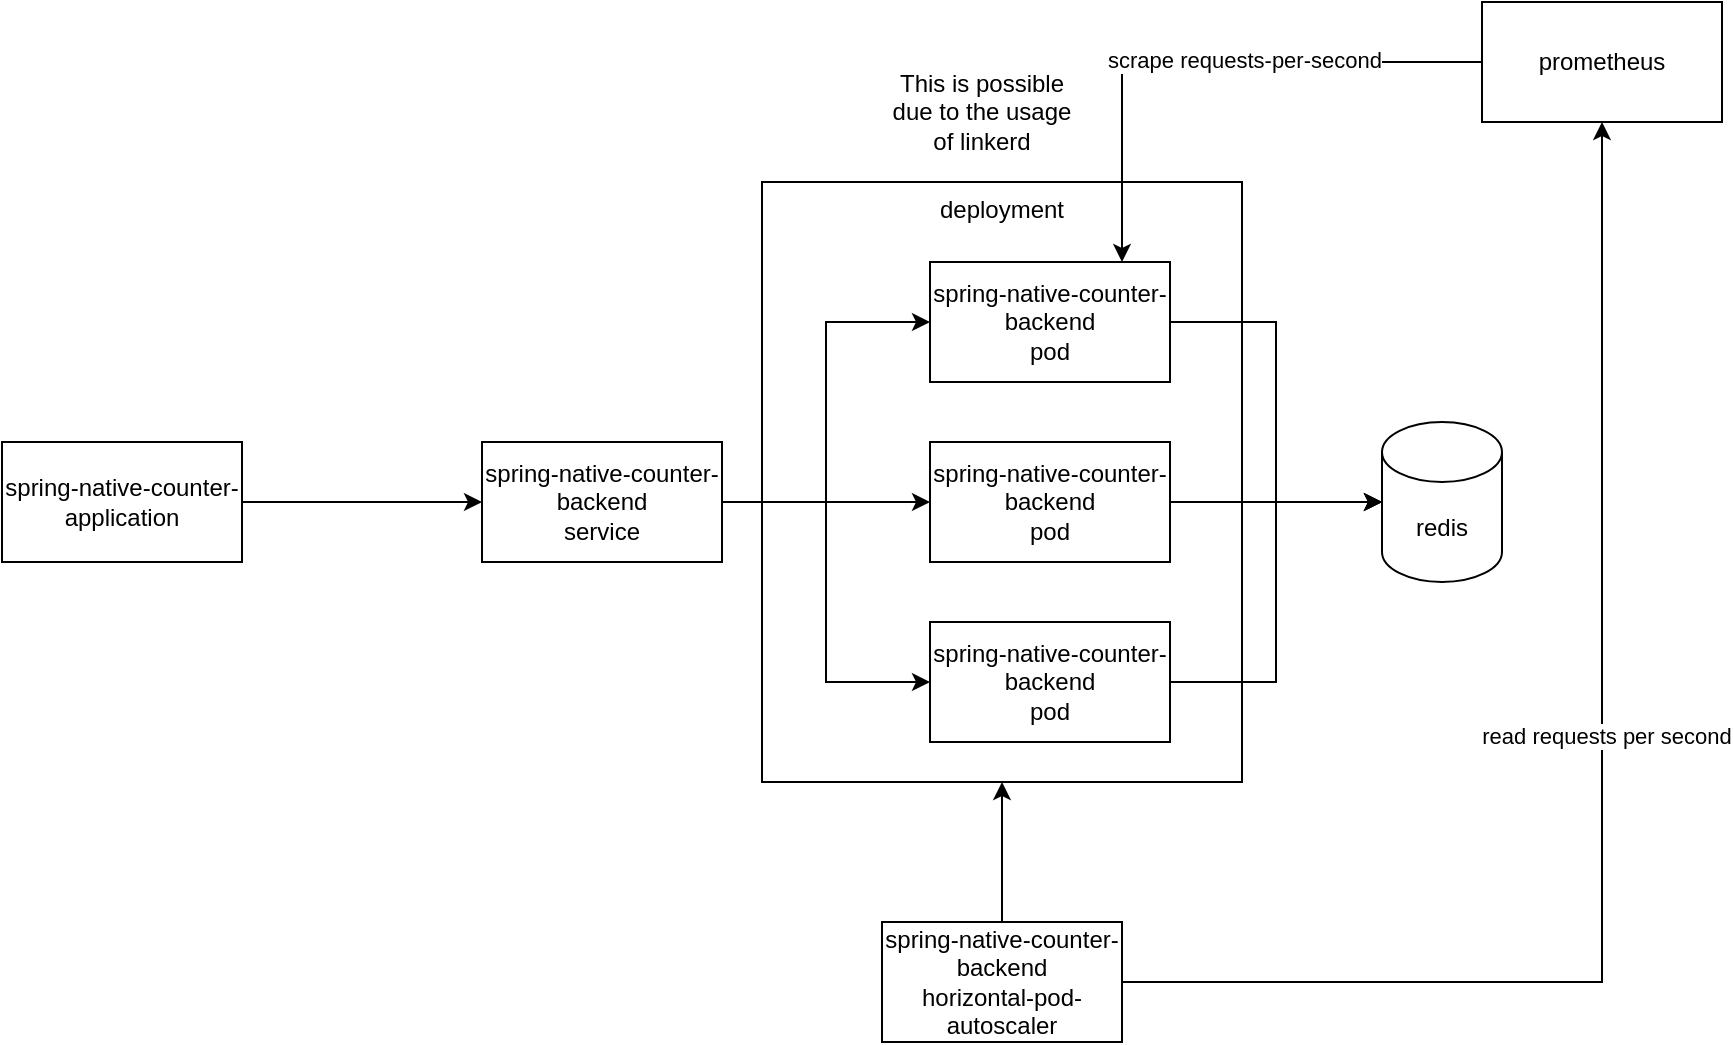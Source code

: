 <mxfile>
    <diagram id="mEVgwmYNHJ8np5K0elgh" name="Page-1">
        <mxGraphModel dx="2431" dy="1142" grid="1" gridSize="10" guides="1" tooltips="1" connect="1" arrows="1" fold="1" page="1" pageScale="1" pageWidth="827" pageHeight="1169" math="0" shadow="0">
            <root>
                <mxCell id="0"/>
                <mxCell id="1" parent="0"/>
                <mxCell id="U48pzsQ8TpMybfFlmH0K-11" value="deployment" style="rounded=0;whiteSpace=wrap;html=1;verticalAlign=top;" parent="1" vertex="1">
                    <mxGeometry x="270" y="200" width="240" height="300" as="geometry"/>
                </mxCell>
                <mxCell id="U48pzsQ8TpMybfFlmH0K-20" style="edgeStyle=orthogonalEdgeStyle;rounded=0;orthogonalLoop=1;jettySize=auto;html=1;entryX=0;entryY=0.5;entryDx=0;entryDy=0;entryPerimeter=0;" parent="1" source="U48pzsQ8TpMybfFlmH0K-1" target="U48pzsQ8TpMybfFlmH0K-19" edge="1">
                    <mxGeometry relative="1" as="geometry"/>
                </mxCell>
                <mxCell id="U48pzsQ8TpMybfFlmH0K-1" value="spring-native-counter-backend&lt;br&gt;pod" style="rounded=0;whiteSpace=wrap;html=1;" parent="1" vertex="1">
                    <mxGeometry x="354" y="240" width="120" height="60" as="geometry"/>
                </mxCell>
                <mxCell id="U48pzsQ8TpMybfFlmH0K-5" style="edgeStyle=orthogonalEdgeStyle;rounded=0;orthogonalLoop=1;jettySize=auto;html=1;entryX=0;entryY=0.5;entryDx=0;entryDy=0;" parent="1" source="U48pzsQ8TpMybfFlmH0K-2" target="U48pzsQ8TpMybfFlmH0K-1" edge="1">
                    <mxGeometry relative="1" as="geometry"/>
                </mxCell>
                <mxCell id="U48pzsQ8TpMybfFlmH0K-6" style="edgeStyle=orthogonalEdgeStyle;rounded=0;orthogonalLoop=1;jettySize=auto;html=1;entryX=0;entryY=0.5;entryDx=0;entryDy=0;" parent="1" source="U48pzsQ8TpMybfFlmH0K-2" target="U48pzsQ8TpMybfFlmH0K-3" edge="1">
                    <mxGeometry relative="1" as="geometry"/>
                </mxCell>
                <mxCell id="U48pzsQ8TpMybfFlmH0K-7" style="edgeStyle=orthogonalEdgeStyle;rounded=0;orthogonalLoop=1;jettySize=auto;html=1;entryX=0;entryY=0.5;entryDx=0;entryDy=0;" parent="1" source="U48pzsQ8TpMybfFlmH0K-2" target="U48pzsQ8TpMybfFlmH0K-4" edge="1">
                    <mxGeometry relative="1" as="geometry"/>
                </mxCell>
                <mxCell id="U48pzsQ8TpMybfFlmH0K-2" value="spring-native-counter-backend&lt;br&gt;service" style="rounded=0;whiteSpace=wrap;html=1;" parent="1" vertex="1">
                    <mxGeometry x="130" y="330" width="120" height="60" as="geometry"/>
                </mxCell>
                <mxCell id="U48pzsQ8TpMybfFlmH0K-21" style="edgeStyle=orthogonalEdgeStyle;rounded=0;orthogonalLoop=1;jettySize=auto;html=1;entryX=0;entryY=0.5;entryDx=0;entryDy=0;entryPerimeter=0;" parent="1" source="U48pzsQ8TpMybfFlmH0K-3" target="U48pzsQ8TpMybfFlmH0K-19" edge="1">
                    <mxGeometry relative="1" as="geometry"/>
                </mxCell>
                <mxCell id="U48pzsQ8TpMybfFlmH0K-3" value="spring-native-counter-backend&lt;br&gt;pod" style="rounded=0;whiteSpace=wrap;html=1;" parent="1" vertex="1">
                    <mxGeometry x="354" y="330" width="120" height="60" as="geometry"/>
                </mxCell>
                <mxCell id="U48pzsQ8TpMybfFlmH0K-22" style="edgeStyle=orthogonalEdgeStyle;rounded=0;orthogonalLoop=1;jettySize=auto;html=1;entryX=0;entryY=0.5;entryDx=0;entryDy=0;entryPerimeter=0;" parent="1" source="U48pzsQ8TpMybfFlmH0K-4" target="U48pzsQ8TpMybfFlmH0K-19" edge="1">
                    <mxGeometry relative="1" as="geometry"/>
                </mxCell>
                <mxCell id="U48pzsQ8TpMybfFlmH0K-4" value="spring-native-counter-backend&lt;br&gt;pod" style="rounded=0;whiteSpace=wrap;html=1;" parent="1" vertex="1">
                    <mxGeometry x="354" y="420" width="120" height="60" as="geometry"/>
                </mxCell>
                <mxCell id="U48pzsQ8TpMybfFlmH0K-9" style="edgeStyle=orthogonalEdgeStyle;rounded=0;orthogonalLoop=1;jettySize=auto;html=1;entryX=0;entryY=0.5;entryDx=0;entryDy=0;" parent="1" source="U48pzsQ8TpMybfFlmH0K-8" target="U48pzsQ8TpMybfFlmH0K-2" edge="1">
                    <mxGeometry relative="1" as="geometry"/>
                </mxCell>
                <mxCell id="U48pzsQ8TpMybfFlmH0K-8" value="spring-native-counter-application" style="rounded=0;whiteSpace=wrap;html=1;" parent="1" vertex="1">
                    <mxGeometry x="-110" y="330" width="120" height="60" as="geometry"/>
                </mxCell>
                <mxCell id="U48pzsQ8TpMybfFlmH0K-12" style="edgeStyle=orthogonalEdgeStyle;rounded=0;orthogonalLoop=1;jettySize=auto;html=1;" parent="1" source="U48pzsQ8TpMybfFlmH0K-10" target="U48pzsQ8TpMybfFlmH0K-11" edge="1">
                    <mxGeometry relative="1" as="geometry"/>
                </mxCell>
                <mxCell id="U48pzsQ8TpMybfFlmH0K-16" style="edgeStyle=orthogonalEdgeStyle;rounded=0;orthogonalLoop=1;jettySize=auto;html=1;" parent="1" source="U48pzsQ8TpMybfFlmH0K-10" target="U48pzsQ8TpMybfFlmH0K-13" edge="1">
                    <mxGeometry relative="1" as="geometry"/>
                </mxCell>
                <mxCell id="U48pzsQ8TpMybfFlmH0K-17" value="read requests per second" style="edgeLabel;html=1;align=center;verticalAlign=middle;resizable=0;points=[];" parent="U48pzsQ8TpMybfFlmH0K-16" vertex="1" connectable="0">
                    <mxGeometry x="0.084" y="-2" relative="1" as="geometry">
                        <mxPoint as="offset"/>
                    </mxGeometry>
                </mxCell>
                <mxCell id="U48pzsQ8TpMybfFlmH0K-10" value="spring-native-counter-backend&lt;br&gt;horizontal-pod-autoscaler" style="rounded=0;whiteSpace=wrap;html=1;" parent="1" vertex="1">
                    <mxGeometry x="330" y="570" width="120" height="60" as="geometry"/>
                </mxCell>
                <mxCell id="U48pzsQ8TpMybfFlmH0K-14" style="edgeStyle=orthogonalEdgeStyle;rounded=0;orthogonalLoop=1;jettySize=auto;html=1;" parent="1" source="U48pzsQ8TpMybfFlmH0K-13" target="U48pzsQ8TpMybfFlmH0K-1" edge="1">
                    <mxGeometry relative="1" as="geometry">
                        <mxPoint x="444" y="250" as="targetPoint"/>
                        <Array as="points">
                            <mxPoint x="450" y="140"/>
                        </Array>
                    </mxGeometry>
                </mxCell>
                <mxCell id="U48pzsQ8TpMybfFlmH0K-15" value="scrape requests-per-second" style="edgeLabel;html=1;align=center;verticalAlign=middle;resizable=0;points=[];" parent="U48pzsQ8TpMybfFlmH0K-14" vertex="1" connectable="0">
                    <mxGeometry x="-0.146" y="-1" relative="1" as="geometry">
                        <mxPoint as="offset"/>
                    </mxGeometry>
                </mxCell>
                <mxCell id="U48pzsQ8TpMybfFlmH0K-13" value="prometheus" style="rounded=0;whiteSpace=wrap;html=1;" parent="1" vertex="1">
                    <mxGeometry x="630" y="110" width="120" height="60" as="geometry"/>
                </mxCell>
                <mxCell id="U48pzsQ8TpMybfFlmH0K-19" value="redis" style="shape=cylinder3;whiteSpace=wrap;html=1;boundedLbl=1;backgroundOutline=1;size=15;" parent="1" vertex="1">
                    <mxGeometry x="580" y="320" width="60" height="80" as="geometry"/>
                </mxCell>
                <mxCell id="U48pzsQ8TpMybfFlmH0K-23" value="This is possible due to the usage of linkerd" style="text;html=1;strokeColor=none;fillColor=none;align=center;verticalAlign=middle;whiteSpace=wrap;rounded=0;" parent="1" vertex="1">
                    <mxGeometry x="330" y="150" width="100" height="30" as="geometry"/>
                </mxCell>
            </root>
        </mxGraphModel>
    </diagram>
</mxfile>